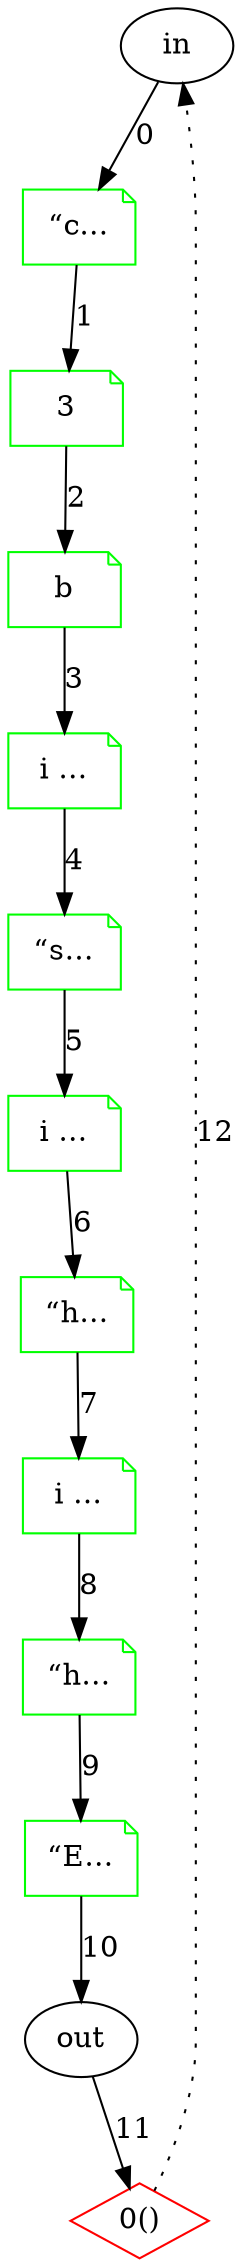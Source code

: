 digraph JEG {
  rankdir=TB;
  84 [label = "in", shape = "ellipse"];
  85 [label = "“c…", shape = "note", color = "green"];
  86 [label = "3", shape = "note", color = "green"];
  87 [label = "b", shape = "note", color = "green"];
  88 [label = "i …", shape = "note", color = "green"];
  89 [label = "“s…", shape = "note", color = "green"];
  90 [label = "i …", shape = "note", color = "green"];
  91 [label = "“h…", shape = "note", color = "green"];
  92 [label = "i …", shape = "note", color = "green"];
  93 [label = "“h…", shape = "note", color = "green"];
  94 [label = "“E…", shape = "note", color = "green"];
  95 [label = "out", shape = "ellipse"];
  96 [label = "0()", shape = "diamond", color = "red"];
  84 -> 85 [ label = "0", style = "solid" ];
  85 -> 86 [ label = "1", style = "solid" ];
  86 -> 87 [ label = "2", style = "solid" ];
  87 -> 88 [ label = "3", style = "solid" ];
  88 -> 89 [ label = "4", style = "solid" ];
  89 -> 90 [ label = "5", style = "solid" ];
  90 -> 91 [ label = "6", style = "solid" ];
  91 -> 92 [ label = "7", style = "solid" ];
  92 -> 93 [ label = "8", style = "solid" ];
  93 -> 94 [ label = "9", style = "solid" ];
  94 -> 95 [ label = "10", style = "solid" ];
  95 -> 96 [ label = "11", style = "solid" ];
  96 -> 84 [ label = "12", style = "dotted" ];
}
